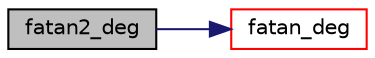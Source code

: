 digraph "fatan2_deg"
{
  edge [fontname="Helvetica",fontsize="10",labelfontname="Helvetica",labelfontsize="10"];
  node [fontname="Helvetica",fontsize="10",shape=record];
  rankdir="LR";
  Node37 [label="fatan2_deg",height=0.2,width=0.4,color="black", fillcolor="grey75", style="filled", fontcolor="black"];
  Node37 -> Node38 [color="midnightblue",fontsize="10",style="solid",fontname="Helvetica"];
  Node38 [label="fatan_deg",height=0.2,width=0.4,color="red", fillcolor="white", style="filled",URL="$approximations_8c.html#a09d50b3d2c3d4d24e447a9b960eb5267"];
}

